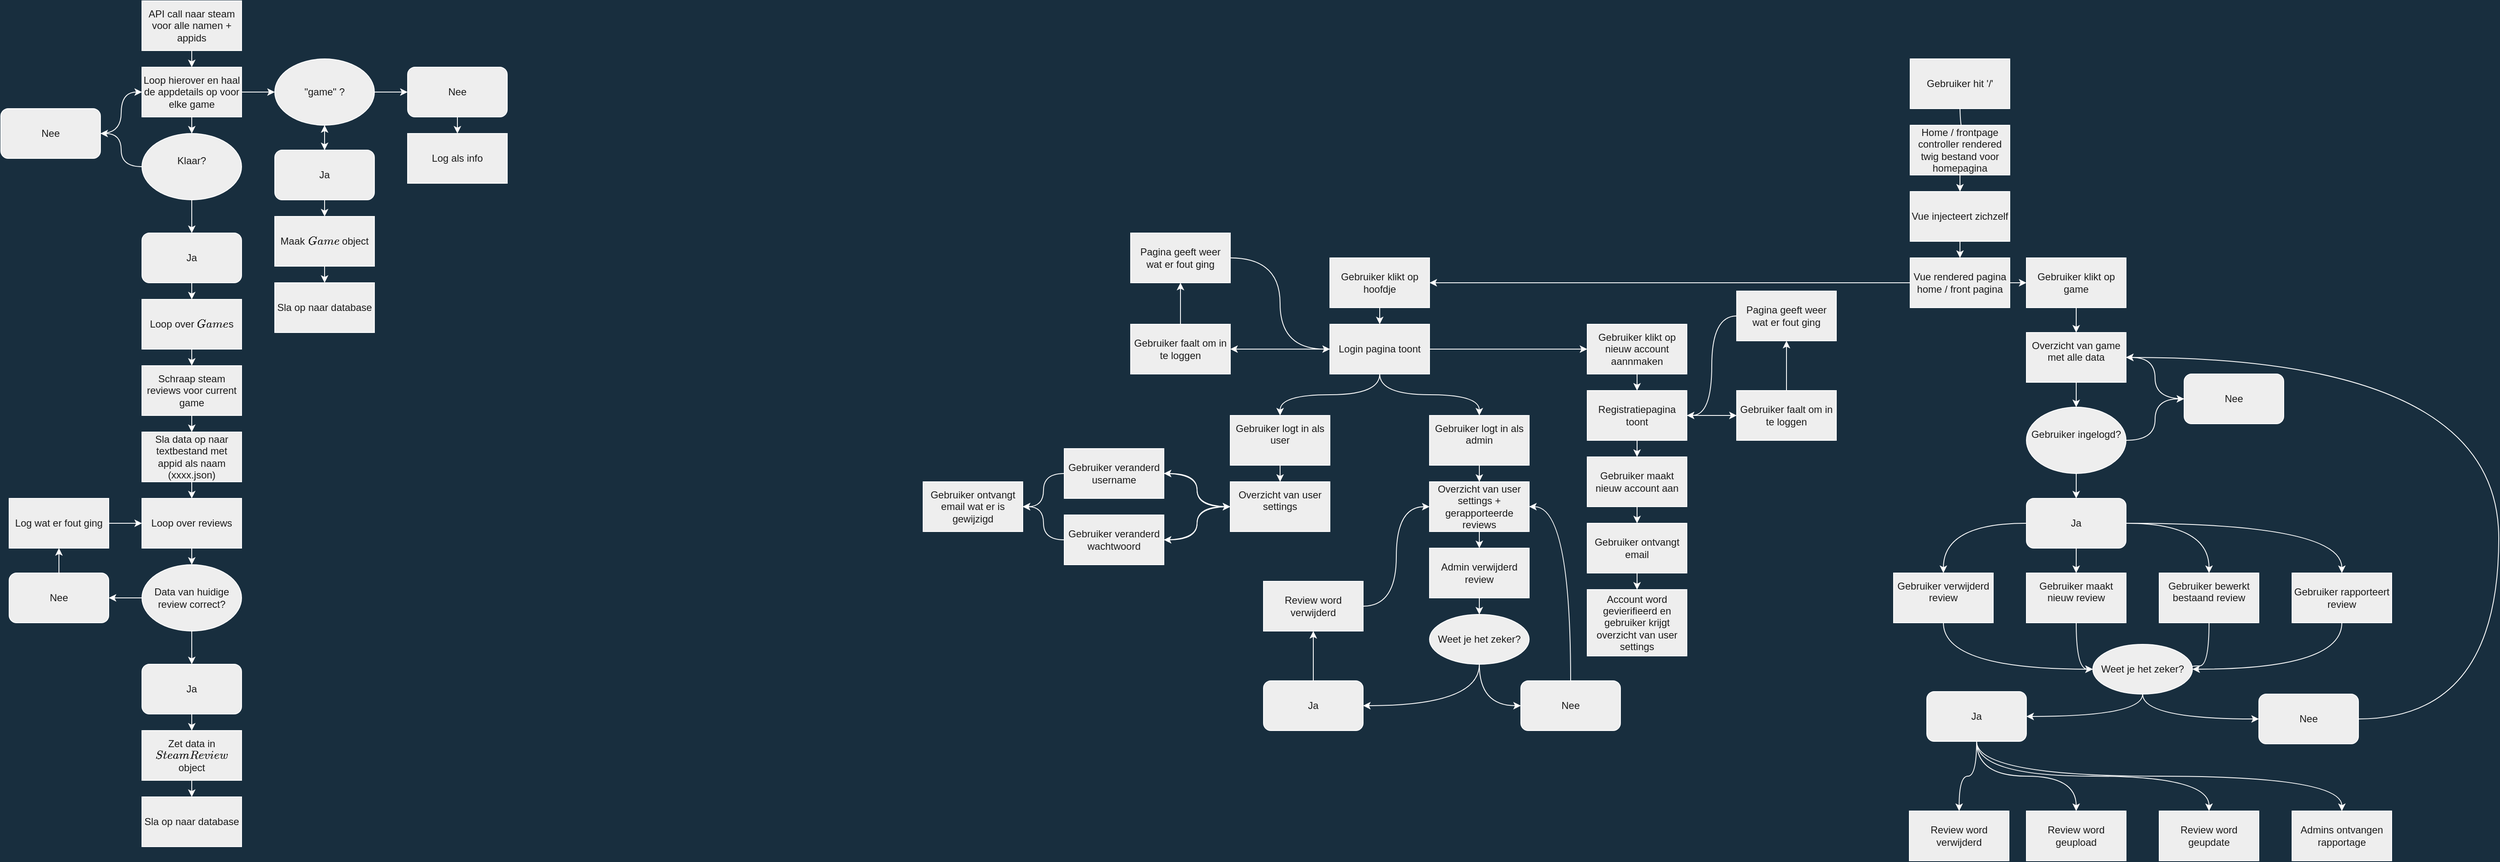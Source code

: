 <mxfile version="20.3.3" type="device"><diagram id="C5RBs43oDa-KdzZeNtuy" name="Page-1"><mxGraphModel dx="2031" dy="1131" grid="0" gridSize="10" guides="1" tooltips="1" connect="1" arrows="1" fold="1" page="1" pageScale="1" pageWidth="4681" pageHeight="3300" background="#182E3E" math="0" shadow="0"><root><mxCell id="WIyWlLk6GJQsqaUBKTNV-0"/><mxCell id="WIyWlLk6GJQsqaUBKTNV-1" parent="WIyWlLk6GJQsqaUBKTNV-0"/><mxCell id="2eg6eERZm21hRDoab48E-3" style="edgeStyle=orthogonalEdgeStyle;rounded=0;orthogonalLoop=1;jettySize=auto;html=1;entryX=0.5;entryY=0;entryDx=0;entryDy=0;strokeColor=#FFFFFF;fontColor=#FFFFFF;labelBackgroundColor=#182E3E;curved=1;" parent="WIyWlLk6GJQsqaUBKTNV-1" source="2eg6eERZm21hRDoab48E-1" target="2eg6eERZm21hRDoab48E-2" edge="1"><mxGeometry relative="1" as="geometry"/></mxCell><mxCell id="2eg6eERZm21hRDoab48E-1" value="API call naar steam voor alle namen + appids" style="rounded=0;whiteSpace=wrap;html=1;strokeColor=#FFFFFF;fontColor=#1A1A1A;fillColor=#EEEEEE;" parent="WIyWlLk6GJQsqaUBKTNV-1" vertex="1"><mxGeometry x="400" y="40" width="120" height="60" as="geometry"/></mxCell><mxCell id="2eg6eERZm21hRDoab48E-9" style="edgeStyle=orthogonalEdgeStyle;rounded=0;orthogonalLoop=1;jettySize=auto;html=1;strokeColor=#FFFFFF;fontColor=#FFFFFF;labelBackgroundColor=#182E3E;curved=1;" parent="WIyWlLk6GJQsqaUBKTNV-1" source="2eg6eERZm21hRDoab48E-2" target="2eg6eERZm21hRDoab48E-4" edge="1"><mxGeometry relative="1" as="geometry"/></mxCell><mxCell id="2eg6eERZm21hRDoab48E-24" style="edgeStyle=orthogonalEdgeStyle;rounded=0;orthogonalLoop=1;jettySize=auto;html=1;strokeColor=#FFFFFF;fontColor=#FFFFFF;labelBackgroundColor=#182E3E;curved=1;" parent="WIyWlLk6GJQsqaUBKTNV-1" source="2eg6eERZm21hRDoab48E-2" target="2eg6eERZm21hRDoab48E-19" edge="1"><mxGeometry relative="1" as="geometry"/></mxCell><mxCell id="2eg6eERZm21hRDoab48E-2" value="Loop hierover en haal de appdetails op voor elke game" style="rounded=0;whiteSpace=wrap;html=1;strokeColor=#FFFFFF;fontColor=#1A1A1A;fillColor=#EEEEEE;" parent="WIyWlLk6GJQsqaUBKTNV-1" vertex="1"><mxGeometry x="400" y="120" width="120" height="60" as="geometry"/></mxCell><mxCell id="2eg6eERZm21hRDoab48E-7" style="edgeStyle=orthogonalEdgeStyle;rounded=0;orthogonalLoop=1;jettySize=auto;html=1;entryX=0;entryY=0.5;entryDx=0;entryDy=0;strokeColor=#FFFFFF;fontColor=#FFFFFF;labelBackgroundColor=#182E3E;curved=1;" parent="WIyWlLk6GJQsqaUBKTNV-1" source="2eg6eERZm21hRDoab48E-4" target="2eg6eERZm21hRDoab48E-6" edge="1"><mxGeometry relative="1" as="geometry"/></mxCell><mxCell id="2eg6eERZm21hRDoab48E-18" style="edgeStyle=orthogonalEdgeStyle;rounded=0;orthogonalLoop=1;jettySize=auto;html=1;strokeColor=#FFFFFF;fontColor=#FFFFFF;labelBackgroundColor=#182E3E;curved=1;" parent="WIyWlLk6GJQsqaUBKTNV-1" source="2eg6eERZm21hRDoab48E-4" target="2eg6eERZm21hRDoab48E-5" edge="1"><mxGeometry relative="1" as="geometry"/></mxCell><mxCell id="2eg6eERZm21hRDoab48E-4" value="&quot;game&quot; ?" style="ellipse;whiteSpace=wrap;html=1;strokeColor=#FFFFFF;fontColor=#1A1A1A;fillColor=#EEEEEE;" parent="WIyWlLk6GJQsqaUBKTNV-1" vertex="1"><mxGeometry x="560" y="110" width="120" height="80" as="geometry"/></mxCell><mxCell id="2eg6eERZm21hRDoab48E-15" style="edgeStyle=orthogonalEdgeStyle;rounded=0;orthogonalLoop=1;jettySize=auto;html=1;strokeColor=#FFFFFF;fontColor=#FFFFFF;labelBackgroundColor=#182E3E;curved=1;" parent="WIyWlLk6GJQsqaUBKTNV-1" source="2eg6eERZm21hRDoab48E-5" target="2eg6eERZm21hRDoab48E-13" edge="1"><mxGeometry relative="1" as="geometry"/></mxCell><mxCell id="2eg6eERZm21hRDoab48E-17" value="" style="edgeStyle=orthogonalEdgeStyle;rounded=0;orthogonalLoop=1;jettySize=auto;html=1;strokeColor=#FFFFFF;fontColor=#FFFFFF;labelBackgroundColor=#182E3E;curved=1;" parent="WIyWlLk6GJQsqaUBKTNV-1" source="2eg6eERZm21hRDoab48E-5" target="2eg6eERZm21hRDoab48E-4" edge="1"><mxGeometry relative="1" as="geometry"/></mxCell><mxCell id="2eg6eERZm21hRDoab48E-5" value="Ja" style="rounded=1;whiteSpace=wrap;html=1;strokeColor=#FFFFFF;fontColor=#1A1A1A;fillColor=#EEEEEE;" parent="WIyWlLk6GJQsqaUBKTNV-1" vertex="1"><mxGeometry x="560" y="220" width="120" height="60" as="geometry"/></mxCell><mxCell id="2eg6eERZm21hRDoab48E-66" style="edgeStyle=orthogonalEdgeStyle;rounded=0;orthogonalLoop=1;jettySize=auto;html=1;strokeColor=#FFFFFF;fontColor=#FFFFFF;labelBackgroundColor=#182E3E;curved=1;" parent="WIyWlLk6GJQsqaUBKTNV-1" source="2eg6eERZm21hRDoab48E-6" target="2eg6eERZm21hRDoab48E-65" edge="1"><mxGeometry relative="1" as="geometry"/></mxCell><mxCell id="2eg6eERZm21hRDoab48E-6" value="Nee" style="rounded=1;whiteSpace=wrap;html=1;strokeColor=#FFFFFF;fontColor=#1A1A1A;fillColor=#EEEEEE;" parent="WIyWlLk6GJQsqaUBKTNV-1" vertex="1"><mxGeometry x="720" y="120" width="120" height="60" as="geometry"/></mxCell><mxCell id="2eg6eERZm21hRDoab48E-16" style="edgeStyle=orthogonalEdgeStyle;rounded=0;orthogonalLoop=1;jettySize=auto;html=1;entryX=0.5;entryY=0;entryDx=0;entryDy=0;strokeColor=#FFFFFF;fontColor=#FFFFFF;labelBackgroundColor=#182E3E;curved=1;" parent="WIyWlLk6GJQsqaUBKTNV-1" source="2eg6eERZm21hRDoab48E-13" target="2eg6eERZm21hRDoab48E-14" edge="1"><mxGeometry relative="1" as="geometry"/></mxCell><mxCell id="2eg6eERZm21hRDoab48E-13" value="Maak `Game` object" style="whiteSpace=wrap;html=1;strokeColor=#FFFFFF;fontColor=#1A1A1A;fillColor=#EEEEEE;" parent="WIyWlLk6GJQsqaUBKTNV-1" vertex="1"><mxGeometry x="560" y="300" width="120" height="60" as="geometry"/></mxCell><mxCell id="2eg6eERZm21hRDoab48E-14" value="Sla op naar database" style="whiteSpace=wrap;html=1;strokeColor=#FFFFFF;fontColor=#1A1A1A;fillColor=#EEEEEE;" parent="WIyWlLk6GJQsqaUBKTNV-1" vertex="1"><mxGeometry x="560" y="380" width="120" height="60" as="geometry"/></mxCell><mxCell id="2eg6eERZm21hRDoab48E-22" style="edgeStyle=orthogonalEdgeStyle;rounded=0;orthogonalLoop=1;jettySize=auto;html=1;strokeColor=#FFFFFF;fontColor=#FFFFFF;labelBackgroundColor=#182E3E;curved=1;" parent="WIyWlLk6GJQsqaUBKTNV-1" source="2eg6eERZm21hRDoab48E-19" target="2eg6eERZm21hRDoab48E-21" edge="1"><mxGeometry relative="1" as="geometry"/></mxCell><mxCell id="2eg6eERZm21hRDoab48E-27" style="edgeStyle=orthogonalEdgeStyle;rounded=0;orthogonalLoop=1;jettySize=auto;html=1;strokeColor=#FFFFFF;fontColor=#FFFFFF;labelBackgroundColor=#182E3E;curved=1;" parent="WIyWlLk6GJQsqaUBKTNV-1" source="2eg6eERZm21hRDoab48E-19" target="2eg6eERZm21hRDoab48E-20" edge="1"><mxGeometry relative="1" as="geometry"/></mxCell><mxCell id="2eg6eERZm21hRDoab48E-19" value="&lt;div&gt;Klaar?&lt;/div&gt;&lt;div&gt;&lt;br&gt;&lt;/div&gt;" style="ellipse;whiteSpace=wrap;html=1;strokeColor=#FFFFFF;fontColor=#1A1A1A;fillColor=#EEEEEE;" parent="WIyWlLk6GJQsqaUBKTNV-1" vertex="1"><mxGeometry x="400" y="200" width="120" height="80" as="geometry"/></mxCell><mxCell id="2eg6eERZm21hRDoab48E-30" style="edgeStyle=orthogonalEdgeStyle;rounded=0;orthogonalLoop=1;jettySize=auto;html=1;strokeColor=#FFFFFF;fontColor=#FFFFFF;labelBackgroundColor=#182E3E;curved=1;" parent="WIyWlLk6GJQsqaUBKTNV-1" source="2eg6eERZm21hRDoab48E-20" target="2eg6eERZm21hRDoab48E-29" edge="1"><mxGeometry relative="1" as="geometry"/></mxCell><mxCell id="2eg6eERZm21hRDoab48E-20" value="Ja" style="rounded=1;whiteSpace=wrap;html=1;strokeColor=#FFFFFF;fontColor=#1A1A1A;fillColor=#EEEEEE;" parent="WIyWlLk6GJQsqaUBKTNV-1" vertex="1"><mxGeometry x="400" y="320" width="120" height="60" as="geometry"/></mxCell><mxCell id="2eg6eERZm21hRDoab48E-64" style="edgeStyle=orthogonalEdgeStyle;rounded=0;orthogonalLoop=1;jettySize=auto;html=1;entryX=0;entryY=0.5;entryDx=0;entryDy=0;strokeColor=#FFFFFF;fontColor=#FFFFFF;labelBackgroundColor=#182E3E;curved=1;" parent="WIyWlLk6GJQsqaUBKTNV-1" source="2eg6eERZm21hRDoab48E-21" target="2eg6eERZm21hRDoab48E-2" edge="1"><mxGeometry relative="1" as="geometry"/></mxCell><mxCell id="2eg6eERZm21hRDoab48E-21" value="Nee" style="rounded=1;whiteSpace=wrap;html=1;strokeColor=#FFFFFF;fontColor=#1A1A1A;fillColor=#EEEEEE;" parent="WIyWlLk6GJQsqaUBKTNV-1" vertex="1"><mxGeometry x="230" y="170" width="120" height="60" as="geometry"/></mxCell><mxCell id="2eg6eERZm21hRDoab48E-32" style="edgeStyle=orthogonalEdgeStyle;rounded=0;orthogonalLoop=1;jettySize=auto;html=1;strokeColor=#FFFFFF;fontColor=#FFFFFF;labelBackgroundColor=#182E3E;curved=1;" parent="WIyWlLk6GJQsqaUBKTNV-1" source="2eg6eERZm21hRDoab48E-29" target="2eg6eERZm21hRDoab48E-31" edge="1"><mxGeometry relative="1" as="geometry"/></mxCell><mxCell id="2eg6eERZm21hRDoab48E-29" value="Loop over `Game`s" style="whiteSpace=wrap;html=1;strokeColor=#FFFFFF;fontColor=#1A1A1A;fillColor=#EEEEEE;" parent="WIyWlLk6GJQsqaUBKTNV-1" vertex="1"><mxGeometry x="400" y="400" width="120" height="60" as="geometry"/></mxCell><mxCell id="2eg6eERZm21hRDoab48E-40" style="edgeStyle=orthogonalEdgeStyle;rounded=0;orthogonalLoop=1;jettySize=auto;html=1;strokeColor=#FFFFFF;fontColor=#FFFFFF;labelBackgroundColor=#182E3E;curved=1;" parent="WIyWlLk6GJQsqaUBKTNV-1" source="2eg6eERZm21hRDoab48E-31" edge="1"><mxGeometry relative="1" as="geometry"><mxPoint x="460" y="560" as="targetPoint"/></mxGeometry></mxCell><mxCell id="2eg6eERZm21hRDoab48E-31" value="Schraap steam reviews voor current game" style="rounded=0;whiteSpace=wrap;html=1;strokeColor=#FFFFFF;fontColor=#1A1A1A;fillColor=#EEEEEE;" parent="WIyWlLk6GJQsqaUBKTNV-1" vertex="1"><mxGeometry x="400" y="480" width="120" height="60" as="geometry"/></mxCell><mxCell id="2eg6eERZm21hRDoab48E-38" style="edgeStyle=orthogonalEdgeStyle;rounded=0;orthogonalLoop=1;jettySize=auto;html=1;strokeColor=#FFFFFF;fontColor=#FFFFFF;labelBackgroundColor=#182E3E;curved=1;" parent="WIyWlLk6GJQsqaUBKTNV-1" edge="1"><mxGeometry relative="1" as="geometry"><mxPoint x="460" y="640" as="sourcePoint"/></mxGeometry></mxCell><mxCell id="2eg6eERZm21hRDoab48E-41" style="edgeStyle=orthogonalEdgeStyle;rounded=0;orthogonalLoop=1;jettySize=auto;html=1;strokeColor=#FFFFFF;fontColor=#FFFFFF;labelBackgroundColor=#182E3E;curved=1;" parent="WIyWlLk6GJQsqaUBKTNV-1" edge="1"><mxGeometry relative="1" as="geometry"><mxPoint x="360" y="600" as="targetPoint"/></mxGeometry></mxCell><mxCell id="2eg6eERZm21hRDoab48E-46" style="edgeStyle=orthogonalEdgeStyle;rounded=0;orthogonalLoop=1;jettySize=auto;html=1;strokeColor=#FFFFFF;fontColor=#FFFFFF;labelBackgroundColor=#182E3E;curved=1;" parent="WIyWlLk6GJQsqaUBKTNV-1" source="2eg6eERZm21hRDoab48E-44" target="2eg6eERZm21hRDoab48E-45" edge="1"><mxGeometry relative="1" as="geometry"/></mxCell><mxCell id="2eg6eERZm21hRDoab48E-44" value="Sla data op naar textbestand met appid als naam (xxxx.json)" style="rounded=0;whiteSpace=wrap;html=1;strokeColor=#FFFFFF;fontColor=#1A1A1A;fillColor=#EEEEEE;" parent="WIyWlLk6GJQsqaUBKTNV-1" vertex="1"><mxGeometry x="400" y="560" width="120" height="60" as="geometry"/></mxCell><mxCell id="2eg6eERZm21hRDoab48E-49" style="edgeStyle=orthogonalEdgeStyle;rounded=0;orthogonalLoop=1;jettySize=auto;html=1;strokeColor=#FFFFFF;fontColor=#FFFFFF;labelBackgroundColor=#182E3E;curved=1;" parent="WIyWlLk6GJQsqaUBKTNV-1" source="2eg6eERZm21hRDoab48E-45" target="2eg6eERZm21hRDoab48E-48" edge="1"><mxGeometry relative="1" as="geometry"/></mxCell><mxCell id="2eg6eERZm21hRDoab48E-45" value="Loop over reviews" style="rounded=0;whiteSpace=wrap;html=1;strokeColor=#FFFFFF;fontColor=#1A1A1A;fillColor=#EEEEEE;" parent="WIyWlLk6GJQsqaUBKTNV-1" vertex="1"><mxGeometry x="400" y="640" width="120" height="60" as="geometry"/></mxCell><mxCell id="2eg6eERZm21hRDoab48E-52" style="edgeStyle=orthogonalEdgeStyle;rounded=0;orthogonalLoop=1;jettySize=auto;html=1;entryX=1;entryY=0.5;entryDx=0;entryDy=0;strokeColor=#FFFFFF;fontColor=#FFFFFF;labelBackgroundColor=#182E3E;curved=1;" parent="WIyWlLk6GJQsqaUBKTNV-1" source="2eg6eERZm21hRDoab48E-48" target="2eg6eERZm21hRDoab48E-50" edge="1"><mxGeometry relative="1" as="geometry"/></mxCell><mxCell id="2eg6eERZm21hRDoab48E-57" style="edgeStyle=orthogonalEdgeStyle;rounded=0;orthogonalLoop=1;jettySize=auto;html=1;entryX=0.5;entryY=0;entryDx=0;entryDy=0;strokeColor=#FFFFFF;fontColor=#FFFFFF;labelBackgroundColor=#182E3E;curved=1;" parent="WIyWlLk6GJQsqaUBKTNV-1" source="2eg6eERZm21hRDoab48E-48" target="2eg6eERZm21hRDoab48E-55" edge="1"><mxGeometry relative="1" as="geometry"/></mxCell><mxCell id="2eg6eERZm21hRDoab48E-48" value="Data van huidige review correct?" style="ellipse;whiteSpace=wrap;html=1;strokeColor=#FFFFFF;fontColor=#1A1A1A;fillColor=#EEEEEE;" parent="WIyWlLk6GJQsqaUBKTNV-1" vertex="1"><mxGeometry x="400" y="720" width="120" height="80" as="geometry"/></mxCell><mxCell id="2eg6eERZm21hRDoab48E-53" style="edgeStyle=orthogonalEdgeStyle;rounded=0;orthogonalLoop=1;jettySize=auto;html=1;strokeColor=#FFFFFF;fontColor=#FFFFFF;labelBackgroundColor=#182E3E;curved=1;" parent="WIyWlLk6GJQsqaUBKTNV-1" source="2eg6eERZm21hRDoab48E-50" target="2eg6eERZm21hRDoab48E-51" edge="1"><mxGeometry relative="1" as="geometry"/></mxCell><mxCell id="2eg6eERZm21hRDoab48E-50" value="Nee" style="rounded=1;whiteSpace=wrap;html=1;strokeColor=#FFFFFF;fontColor=#1A1A1A;fillColor=#EEEEEE;" parent="WIyWlLk6GJQsqaUBKTNV-1" vertex="1"><mxGeometry x="240" y="730" width="120" height="60" as="geometry"/></mxCell><mxCell id="2eg6eERZm21hRDoab48E-54" style="edgeStyle=orthogonalEdgeStyle;rounded=0;orthogonalLoop=1;jettySize=auto;html=1;entryX=0;entryY=0.5;entryDx=0;entryDy=0;strokeColor=#FFFFFF;fontColor=#FFFFFF;labelBackgroundColor=#182E3E;curved=1;" parent="WIyWlLk6GJQsqaUBKTNV-1" source="2eg6eERZm21hRDoab48E-51" target="2eg6eERZm21hRDoab48E-45" edge="1"><mxGeometry relative="1" as="geometry"/></mxCell><mxCell id="2eg6eERZm21hRDoab48E-51" value="Log wat er fout ging" style="rounded=0;whiteSpace=wrap;html=1;strokeColor=#FFFFFF;fontColor=#1A1A1A;fillColor=#EEEEEE;" parent="WIyWlLk6GJQsqaUBKTNV-1" vertex="1"><mxGeometry x="240" y="640" width="120" height="60" as="geometry"/></mxCell><mxCell id="2eg6eERZm21hRDoab48E-58" style="edgeStyle=orthogonalEdgeStyle;rounded=0;orthogonalLoop=1;jettySize=auto;html=1;strokeColor=#FFFFFF;fontColor=#FFFFFF;labelBackgroundColor=#182E3E;curved=1;" parent="WIyWlLk6GJQsqaUBKTNV-1" source="2eg6eERZm21hRDoab48E-55" target="2eg6eERZm21hRDoab48E-56" edge="1"><mxGeometry relative="1" as="geometry"/></mxCell><mxCell id="2eg6eERZm21hRDoab48E-55" value="Ja" style="rounded=1;whiteSpace=wrap;html=1;strokeColor=#FFFFFF;fontColor=#1A1A1A;fillColor=#EEEEEE;" parent="WIyWlLk6GJQsqaUBKTNV-1" vertex="1"><mxGeometry x="400" y="840" width="120" height="60" as="geometry"/></mxCell><mxCell id="2eg6eERZm21hRDoab48E-60" style="edgeStyle=orthogonalEdgeStyle;rounded=0;orthogonalLoop=1;jettySize=auto;html=1;strokeColor=#FFFFFF;fontColor=#FFFFFF;labelBackgroundColor=#182E3E;curved=1;" parent="WIyWlLk6GJQsqaUBKTNV-1" source="2eg6eERZm21hRDoab48E-56" target="2eg6eERZm21hRDoab48E-59" edge="1"><mxGeometry relative="1" as="geometry"/></mxCell><mxCell id="2eg6eERZm21hRDoab48E-56" value="Zet data in `SteamReview` object" style="rounded=0;whiteSpace=wrap;html=1;strokeColor=#FFFFFF;fontColor=#1A1A1A;fillColor=#EEEEEE;" parent="WIyWlLk6GJQsqaUBKTNV-1" vertex="1"><mxGeometry x="400" y="920" width="120" height="60" as="geometry"/></mxCell><mxCell id="2eg6eERZm21hRDoab48E-59" value="Sla op naar database" style="whiteSpace=wrap;html=1;strokeColor=#FFFFFF;fontColor=#1A1A1A;fillColor=#EEEEEE;" parent="WIyWlLk6GJQsqaUBKTNV-1" vertex="1"><mxGeometry x="400" y="1000" width="120" height="60" as="geometry"/></mxCell><mxCell id="2eg6eERZm21hRDoab48E-65" value="Log als info" style="whiteSpace=wrap;html=1;strokeColor=#FFFFFF;fontColor=#1A1A1A;fillColor=#EEEEEE;" parent="WIyWlLk6GJQsqaUBKTNV-1" vertex="1"><mxGeometry x="720" y="200" width="120" height="60" as="geometry"/></mxCell><mxCell id="2eg6eERZm21hRDoab48E-72" style="edgeStyle=orthogonalEdgeStyle;rounded=0;orthogonalLoop=1;jettySize=auto;html=1;strokeColor=#FFFFFF;fontColor=#FFFFFF;labelBackgroundColor=#182E3E;curved=1;" parent="WIyWlLk6GJQsqaUBKTNV-1" target="2eg6eERZm21hRDoab48E-68" edge="1"><mxGeometry relative="1" as="geometry"><mxPoint x="2590" y="170" as="sourcePoint"/></mxGeometry></mxCell><mxCell id="2eg6eERZm21hRDoab48E-67" value="Gebruiker hit '/'" style="rounded=0;whiteSpace=wrap;html=1;strokeColor=#FFFFFF;fontColor=#1A1A1A;fillColor=#EEEEEE;" parent="WIyWlLk6GJQsqaUBKTNV-1" vertex="1"><mxGeometry x="2530" y="110" width="120" height="60" as="geometry"/></mxCell><mxCell id="2eg6eERZm21hRDoab48E-73" style="edgeStyle=orthogonalEdgeStyle;rounded=0;orthogonalLoop=1;jettySize=auto;html=1;strokeColor=#FFFFFF;fontColor=#FFFFFF;labelBackgroundColor=#182E3E;curved=1;" parent="WIyWlLk6GJQsqaUBKTNV-1" source="2eg6eERZm21hRDoab48E-68" target="2eg6eERZm21hRDoab48E-70" edge="1"><mxGeometry relative="1" as="geometry"/></mxCell><mxCell id="2eg6eERZm21hRDoab48E-68" value="Home / frontpage controller rendered twig bestand voor homepagina" style="rounded=0;whiteSpace=wrap;html=1;strokeColor=#FFFFFF;fontColor=#1A1A1A;fillColor=#EEEEEE;" parent="WIyWlLk6GJQsqaUBKTNV-1" vertex="1"><mxGeometry x="2530" y="190" width="120" height="60" as="geometry"/></mxCell><mxCell id="2eg6eERZm21hRDoab48E-74" style="edgeStyle=orthogonalEdgeStyle;rounded=0;orthogonalLoop=1;jettySize=auto;html=1;strokeColor=#FFFFFF;fontColor=#FFFFFF;labelBackgroundColor=#182E3E;curved=1;" parent="WIyWlLk6GJQsqaUBKTNV-1" source="2eg6eERZm21hRDoab48E-70" target="2eg6eERZm21hRDoab48E-71" edge="1"><mxGeometry relative="1" as="geometry"/></mxCell><mxCell id="2eg6eERZm21hRDoab48E-70" value="Vue injecteert zichzelf" style="rounded=0;whiteSpace=wrap;html=1;strokeColor=#FFFFFF;fontColor=#1A1A1A;fillColor=#EEEEEE;" parent="WIyWlLk6GJQsqaUBKTNV-1" vertex="1"><mxGeometry x="2530" y="270" width="120" height="60" as="geometry"/></mxCell><mxCell id="2eg6eERZm21hRDoab48E-77" style="edgeStyle=orthogonalEdgeStyle;rounded=0;orthogonalLoop=1;jettySize=auto;html=1;entryX=1;entryY=0.5;entryDx=0;entryDy=0;strokeColor=#FFFFFF;fontColor=#FFFFFF;labelBackgroundColor=#182E3E;curved=1;" parent="WIyWlLk6GJQsqaUBKTNV-1" source="2eg6eERZm21hRDoab48E-71" target="2eg6eERZm21hRDoab48E-76" edge="1"><mxGeometry relative="1" as="geometry"/></mxCell><mxCell id="2eg6eERZm21hRDoab48E-78" style="edgeStyle=orthogonalEdgeStyle;rounded=0;orthogonalLoop=1;jettySize=auto;html=1;strokeColor=#FFFFFF;fontColor=#FFFFFF;labelBackgroundColor=#182E3E;curved=1;" parent="WIyWlLk6GJQsqaUBKTNV-1" source="2eg6eERZm21hRDoab48E-71" target="2eg6eERZm21hRDoab48E-75" edge="1"><mxGeometry relative="1" as="geometry"/></mxCell><mxCell id="2eg6eERZm21hRDoab48E-71" value="Vue rendered pagina home / front pagina" style="whiteSpace=wrap;html=1;strokeColor=#FFFFFF;fontColor=#1A1A1A;fillColor=#EEEEEE;" parent="WIyWlLk6GJQsqaUBKTNV-1" vertex="1"><mxGeometry x="2530" y="350" width="120" height="60" as="geometry"/></mxCell><mxCell id="2eg6eERZm21hRDoab48E-88" style="edgeStyle=orthogonalEdgeStyle;rounded=0;orthogonalLoop=1;jettySize=auto;html=1;strokeColor=#FFFFFF;fontColor=#FFFFFF;labelBackgroundColor=#182E3E;curved=1;" parent="WIyWlLk6GJQsqaUBKTNV-1" source="2eg6eERZm21hRDoab48E-75" target="2eg6eERZm21hRDoab48E-87" edge="1"><mxGeometry relative="1" as="geometry"/></mxCell><mxCell id="2eg6eERZm21hRDoab48E-75" value="Gebruiker klikt op game" style="rounded=0;whiteSpace=wrap;html=1;strokeColor=#FFFFFF;fontColor=#1A1A1A;fillColor=#EEEEEE;" parent="WIyWlLk6GJQsqaUBKTNV-1" vertex="1"><mxGeometry x="2670" y="350" width="120" height="60" as="geometry"/></mxCell><mxCell id="2eg6eERZm21hRDoab48E-153" style="edgeStyle=orthogonalEdgeStyle;rounded=0;orthogonalLoop=1;jettySize=auto;html=1;strokeColor=#FFFFFF;fontColor=#FFFFFF;labelBackgroundColor=#182E3E;curved=1;" parent="WIyWlLk6GJQsqaUBKTNV-1" source="2eg6eERZm21hRDoab48E-76" target="2eg6eERZm21hRDoab48E-152" edge="1"><mxGeometry relative="1" as="geometry"/></mxCell><mxCell id="2eg6eERZm21hRDoab48E-76" value="Gebruiker klikt op hoofdje " style="whiteSpace=wrap;html=1;strokeColor=#FFFFFF;fontColor=#1A1A1A;fillColor=#EEEEEE;" parent="WIyWlLk6GJQsqaUBKTNV-1" vertex="1"><mxGeometry x="1831" y="350" width="120" height="60" as="geometry"/></mxCell><mxCell id="2eg6eERZm21hRDoab48E-86" style="edgeStyle=orthogonalEdgeStyle;rounded=0;orthogonalLoop=1;jettySize=auto;html=1;strokeColor=#FFFFFF;fontColor=#FFFFFF;labelBackgroundColor=#182E3E;curved=1;" parent="WIyWlLk6GJQsqaUBKTNV-1" source="2eg6eERZm21hRDoab48E-79" target="2eg6eERZm21hRDoab48E-84" edge="1"><mxGeometry relative="1" as="geometry"/></mxCell><mxCell id="2eg6eERZm21hRDoab48E-79" value="&lt;div&gt;Gebruiker logt in als admin&lt;/div&gt;&lt;div&gt;&lt;br&gt;&lt;/div&gt;" style="whiteSpace=wrap;html=1;strokeColor=#FFFFFF;fontColor=#1A1A1A;fillColor=#EEEEEE;" parent="WIyWlLk6GJQsqaUBKTNV-1" vertex="1"><mxGeometry x="1951" y="540" width="120" height="60" as="geometry"/></mxCell><mxCell id="2eg6eERZm21hRDoab48E-85" style="edgeStyle=orthogonalEdgeStyle;rounded=0;orthogonalLoop=1;jettySize=auto;html=1;strokeColor=#FFFFFF;fontColor=#FFFFFF;labelBackgroundColor=#182E3E;curved=1;" parent="WIyWlLk6GJQsqaUBKTNV-1" source="2eg6eERZm21hRDoab48E-80" target="2eg6eERZm21hRDoab48E-83" edge="1"><mxGeometry relative="1" as="geometry"/></mxCell><mxCell id="2eg6eERZm21hRDoab48E-80" value="&lt;div&gt;Gebruiker logt in als user&lt;/div&gt;&lt;div&gt;&lt;br&gt;&lt;/div&gt;" style="whiteSpace=wrap;html=1;strokeColor=#FFFFFF;fontColor=#1A1A1A;fillColor=#EEEEEE;" parent="WIyWlLk6GJQsqaUBKTNV-1" vertex="1"><mxGeometry x="1711" y="540" width="120" height="60" as="geometry"/></mxCell><mxCell id="2eg6eERZm21hRDoab48E-164" style="edgeStyle=orthogonalEdgeStyle;rounded=0;orthogonalLoop=1;jettySize=auto;html=1;entryX=1;entryY=0.5;entryDx=0;entryDy=0;strokeColor=#FFFFFF;fontColor=#FFFFFF;labelBackgroundColor=#182E3E;curved=1;" parent="WIyWlLk6GJQsqaUBKTNV-1" source="2eg6eERZm21hRDoab48E-83" target="2eg6eERZm21hRDoab48E-162" edge="1"><mxGeometry relative="1" as="geometry"/></mxCell><mxCell id="2eg6eERZm21hRDoab48E-165" style="edgeStyle=orthogonalEdgeStyle;rounded=0;orthogonalLoop=1;jettySize=auto;html=1;entryX=1;entryY=0.5;entryDx=0;entryDy=0;strokeColor=#FFFFFF;fontColor=#FFFFFF;labelBackgroundColor=#182E3E;curved=1;" parent="WIyWlLk6GJQsqaUBKTNV-1" source="2eg6eERZm21hRDoab48E-83" target="2eg6eERZm21hRDoab48E-163" edge="1"><mxGeometry relative="1" as="geometry"/></mxCell><mxCell id="2eg6eERZm21hRDoab48E-83" value="&lt;div&gt;Overzicht van user settings&lt;/div&gt;&lt;div&gt;&lt;br&gt;&lt;/div&gt;" style="rounded=0;whiteSpace=wrap;html=1;strokeColor=#FFFFFF;fontColor=#1A1A1A;fillColor=#EEEEEE;" parent="WIyWlLk6GJQsqaUBKTNV-1" vertex="1"><mxGeometry x="1711" y="620" width="120" height="60" as="geometry"/></mxCell><mxCell id="2eg6eERZm21hRDoab48E-135" style="edgeStyle=orthogonalEdgeStyle;rounded=0;orthogonalLoop=1;jettySize=auto;html=1;strokeColor=#FFFFFF;fontColor=#FFFFFF;labelBackgroundColor=#182E3E;curved=1;" parent="WIyWlLk6GJQsqaUBKTNV-1" source="2eg6eERZm21hRDoab48E-84" target="2eg6eERZm21hRDoab48E-134" edge="1"><mxGeometry relative="1" as="geometry"/></mxCell><mxCell id="2eg6eERZm21hRDoab48E-84" value="Overzicht van user settings + gerapporteerde reviews" style="whiteSpace=wrap;html=1;strokeColor=#FFFFFF;fontColor=#1A1A1A;fillColor=#EEEEEE;" parent="WIyWlLk6GJQsqaUBKTNV-1" vertex="1"><mxGeometry x="1951" y="620" width="120" height="60" as="geometry"/></mxCell><mxCell id="2eg6eERZm21hRDoab48E-92" style="edgeStyle=orthogonalEdgeStyle;rounded=0;orthogonalLoop=1;jettySize=auto;html=1;entryX=0.5;entryY=0;entryDx=0;entryDy=0;strokeColor=#FFFFFF;fontColor=#FFFFFF;labelBackgroundColor=#182E3E;curved=1;" parent="WIyWlLk6GJQsqaUBKTNV-1" source="2eg6eERZm21hRDoab48E-87" target="2eg6eERZm21hRDoab48E-91" edge="1"><mxGeometry relative="1" as="geometry"/></mxCell><mxCell id="2eg6eERZm21hRDoab48E-87" value="&lt;div&gt;Overzicht van game met alle data&lt;/div&gt;&lt;div&gt;&lt;br&gt;&lt;/div&gt;" style="whiteSpace=wrap;html=1;strokeColor=#FFFFFF;fontColor=#1A1A1A;fillColor=#EEEEEE;" parent="WIyWlLk6GJQsqaUBKTNV-1" vertex="1"><mxGeometry x="2670" y="440" width="120" height="60" as="geometry"/></mxCell><mxCell id="2eg6eERZm21hRDoab48E-96" style="edgeStyle=orthogonalEdgeStyle;rounded=0;orthogonalLoop=1;jettySize=auto;html=1;entryX=0;entryY=0.5;entryDx=0;entryDy=0;strokeColor=#FFFFFF;fontColor=#FFFFFF;labelBackgroundColor=#182E3E;curved=1;" parent="WIyWlLk6GJQsqaUBKTNV-1" source="2eg6eERZm21hRDoab48E-91" target="2eg6eERZm21hRDoab48E-93" edge="1"><mxGeometry relative="1" as="geometry"/></mxCell><mxCell id="2eg6eERZm21hRDoab48E-99" style="edgeStyle=orthogonalEdgeStyle;rounded=0;orthogonalLoop=1;jettySize=auto;html=1;strokeColor=#FFFFFF;fontColor=#FFFFFF;labelBackgroundColor=#182E3E;curved=1;" parent="WIyWlLk6GJQsqaUBKTNV-1" source="2eg6eERZm21hRDoab48E-91" target="2eg6eERZm21hRDoab48E-98" edge="1"><mxGeometry relative="1" as="geometry"/></mxCell><mxCell id="2eg6eERZm21hRDoab48E-91" value="&lt;div&gt;Gebruiker ingelogd?&lt;/div&gt;&lt;div&gt;&lt;br&gt;&lt;/div&gt;" style="ellipse;whiteSpace=wrap;html=1;strokeColor=#FFFFFF;fontColor=#1A1A1A;fillColor=#EEEEEE;" parent="WIyWlLk6GJQsqaUBKTNV-1" vertex="1"><mxGeometry x="2670" y="530" width="120" height="80" as="geometry"/></mxCell><mxCell id="2eg6eERZm21hRDoab48E-97" style="edgeStyle=orthogonalEdgeStyle;rounded=0;orthogonalLoop=1;jettySize=auto;html=1;entryX=1;entryY=0.5;entryDx=0;entryDy=0;strokeColor=#FFFFFF;fontColor=#FFFFFF;labelBackgroundColor=#182E3E;curved=1;" parent="WIyWlLk6GJQsqaUBKTNV-1" source="2eg6eERZm21hRDoab48E-93" target="2eg6eERZm21hRDoab48E-87" edge="1"><mxGeometry relative="1" as="geometry"/></mxCell><mxCell id="2eg6eERZm21hRDoab48E-93" value="Nee" style="rounded=1;whiteSpace=wrap;html=1;strokeColor=#FFFFFF;fontColor=#1A1A1A;fillColor=#EEEEEE;" parent="WIyWlLk6GJQsqaUBKTNV-1" vertex="1"><mxGeometry x="2860" y="490" width="120" height="60" as="geometry"/></mxCell><mxCell id="2eg6eERZm21hRDoab48E-103" style="edgeStyle=orthogonalEdgeStyle;rounded=0;orthogonalLoop=1;jettySize=auto;html=1;strokeColor=#FFFFFF;fontColor=#FFFFFF;labelBackgroundColor=#182E3E;curved=1;" parent="WIyWlLk6GJQsqaUBKTNV-1" source="2eg6eERZm21hRDoab48E-98" target="2eg6eERZm21hRDoab48E-101" edge="1"><mxGeometry relative="1" as="geometry"/></mxCell><mxCell id="2eg6eERZm21hRDoab48E-104" style="edgeStyle=orthogonalEdgeStyle;rounded=0;orthogonalLoop=1;jettySize=auto;html=1;entryX=0.5;entryY=0;entryDx=0;entryDy=0;strokeColor=#FFFFFF;fontColor=#FFFFFF;labelBackgroundColor=#182E3E;curved=1;" parent="WIyWlLk6GJQsqaUBKTNV-1" source="2eg6eERZm21hRDoab48E-98" target="2eg6eERZm21hRDoab48E-102" edge="1"><mxGeometry relative="1" as="geometry"/></mxCell><mxCell id="2eg6eERZm21hRDoab48E-105" style="edgeStyle=orthogonalEdgeStyle;rounded=0;orthogonalLoop=1;jettySize=auto;html=1;entryX=0.5;entryY=0;entryDx=0;entryDy=0;strokeColor=#FFFFFF;fontColor=#FFFFFF;labelBackgroundColor=#182E3E;curved=1;" parent="WIyWlLk6GJQsqaUBKTNV-1" source="2eg6eERZm21hRDoab48E-98" target="2eg6eERZm21hRDoab48E-100" edge="1"><mxGeometry relative="1" as="geometry"/></mxCell><mxCell id="2eg6eERZm21hRDoab48E-132" style="edgeStyle=orthogonalEdgeStyle;rounded=0;orthogonalLoop=1;jettySize=auto;html=1;entryX=0.5;entryY=0;entryDx=0;entryDy=0;strokeColor=#FFFFFF;fontColor=#FFFFFF;labelBackgroundColor=#182E3E;curved=1;" parent="WIyWlLk6GJQsqaUBKTNV-1" source="2eg6eERZm21hRDoab48E-98" target="2eg6eERZm21hRDoab48E-129" edge="1"><mxGeometry relative="1" as="geometry"/></mxCell><mxCell id="2eg6eERZm21hRDoab48E-98" value="Ja" style="rounded=1;whiteSpace=wrap;html=1;strokeColor=#FFFFFF;fontColor=#1A1A1A;fillColor=#EEEEEE;" parent="WIyWlLk6GJQsqaUBKTNV-1" vertex="1"><mxGeometry x="2670" y="640" width="120" height="60" as="geometry"/></mxCell><mxCell id="Qp-3os36UMoNgkmNj_aM-46" style="edgeStyle=orthogonalEdgeStyle;curved=1;rounded=0;orthogonalLoop=1;jettySize=auto;html=1;strokeColor=#FFFFFF;fontColor=#FFFFFF;entryX=1;entryY=0.5;entryDx=0;entryDy=0;" edge="1" parent="WIyWlLk6GJQsqaUBKTNV-1" source="2eg6eERZm21hRDoab48E-100" target="Qp-3os36UMoNgkmNj_aM-43"><mxGeometry relative="1" as="geometry"><Array as="points"><mxPoint x="2890" y="842"/><mxPoint x="2867" y="842"/><mxPoint x="2867" y="846"/></Array></mxGeometry></mxCell><mxCell id="2eg6eERZm21hRDoab48E-100" value="&lt;div&gt;Gebruiker bewerkt bestaand review&lt;/div&gt;&lt;div&gt;&lt;br&gt;&lt;/div&gt;" style="whiteSpace=wrap;html=1;strokeColor=#FFFFFF;fontColor=#1A1A1A;fillColor=#EEEEEE;" parent="WIyWlLk6GJQsqaUBKTNV-1" vertex="1"><mxGeometry x="2830" y="730" width="120" height="60" as="geometry"/></mxCell><mxCell id="Qp-3os36UMoNgkmNj_aM-47" style="edgeStyle=orthogonalEdgeStyle;curved=1;rounded=0;orthogonalLoop=1;jettySize=auto;html=1;entryX=0;entryY=0.5;entryDx=0;entryDy=0;strokeColor=#FFFFFF;fontColor=#FFFFFF;" edge="1" parent="WIyWlLk6GJQsqaUBKTNV-1" source="2eg6eERZm21hRDoab48E-101" target="Qp-3os36UMoNgkmNj_aM-43"><mxGeometry relative="1" as="geometry"/></mxCell><mxCell id="2eg6eERZm21hRDoab48E-101" value="&lt;div&gt;Gebruiker maakt nieuw review&lt;/div&gt;&lt;div&gt;&lt;br&gt;&lt;/div&gt;" style="whiteSpace=wrap;html=1;strokeColor=#FFFFFF;fontColor=#1A1A1A;fillColor=#EEEEEE;" parent="WIyWlLk6GJQsqaUBKTNV-1" vertex="1"><mxGeometry x="2670" y="730" width="120" height="60" as="geometry"/></mxCell><mxCell id="Qp-3os36UMoNgkmNj_aM-50" style="edgeStyle=orthogonalEdgeStyle;curved=1;rounded=0;orthogonalLoop=1;jettySize=auto;html=1;entryX=0;entryY=0.5;entryDx=0;entryDy=0;strokeColor=#FFFFFF;fontColor=#FFFFFF;exitX=0.5;exitY=1;exitDx=0;exitDy=0;" edge="1" parent="WIyWlLk6GJQsqaUBKTNV-1" source="2eg6eERZm21hRDoab48E-102" target="Qp-3os36UMoNgkmNj_aM-43"><mxGeometry relative="1" as="geometry"/></mxCell><mxCell id="2eg6eERZm21hRDoab48E-102" value="&lt;div&gt;Gebruiker verwijderd review&lt;/div&gt;&lt;div&gt;&lt;br&gt;&lt;/div&gt;" style="whiteSpace=wrap;html=1;strokeColor=#FFFFFF;fontColor=#1A1A1A;fillColor=#EEEEEE;" parent="WIyWlLk6GJQsqaUBKTNV-1" vertex="1"><mxGeometry x="2510" y="730" width="120" height="60" as="geometry"/></mxCell><mxCell id="2eg6eERZm21hRDoab48E-125" value="Review word geupload" style="whiteSpace=wrap;html=1;strokeColor=#FFFFFF;fontColor=#1A1A1A;fillColor=#EEEEEE;" parent="WIyWlLk6GJQsqaUBKTNV-1" vertex="1"><mxGeometry x="2670" y="1017" width="120" height="60" as="geometry"/></mxCell><mxCell id="2eg6eERZm21hRDoab48E-127" value="Review word geupdate" style="whiteSpace=wrap;html=1;strokeColor=#FFFFFF;fontColor=#1A1A1A;fillColor=#EEEEEE;" parent="WIyWlLk6GJQsqaUBKTNV-1" vertex="1"><mxGeometry x="2830" y="1017" width="120" height="60" as="geometry"/></mxCell><mxCell id="Qp-3os36UMoNgkmNj_aM-51" style="edgeStyle=orthogonalEdgeStyle;curved=1;rounded=0;orthogonalLoop=1;jettySize=auto;html=1;entryX=1;entryY=0.5;entryDx=0;entryDy=0;strokeColor=#FFFFFF;fontColor=#FFFFFF;exitX=0.5;exitY=1;exitDx=0;exitDy=0;" edge="1" parent="WIyWlLk6GJQsqaUBKTNV-1" source="2eg6eERZm21hRDoab48E-129" target="Qp-3os36UMoNgkmNj_aM-43"><mxGeometry relative="1" as="geometry"/></mxCell><mxCell id="2eg6eERZm21hRDoab48E-129" value="&lt;div&gt;Gebruiker rapporteert review&lt;/div&gt;" style="whiteSpace=wrap;html=1;strokeColor=#FFFFFF;fontColor=#1A1A1A;fillColor=#EEEEEE;" parent="WIyWlLk6GJQsqaUBKTNV-1" vertex="1"><mxGeometry x="2990" y="730" width="120" height="60" as="geometry"/></mxCell><mxCell id="2eg6eERZm21hRDoab48E-130" value="Admins ontvangen rapportage" style="whiteSpace=wrap;html=1;strokeColor=#FFFFFF;fontColor=#1A1A1A;fillColor=#EEEEEE;" parent="WIyWlLk6GJQsqaUBKTNV-1" vertex="1"><mxGeometry x="2990" y="1017" width="120" height="60" as="geometry"/></mxCell><mxCell id="2eg6eERZm21hRDoab48E-139" style="edgeStyle=orthogonalEdgeStyle;rounded=0;orthogonalLoop=1;jettySize=auto;html=1;strokeColor=#FFFFFF;fontColor=#FFFFFF;labelBackgroundColor=#182E3E;curved=1;" parent="WIyWlLk6GJQsqaUBKTNV-1" source="2eg6eERZm21hRDoab48E-134" target="2eg6eERZm21hRDoab48E-138" edge="1"><mxGeometry relative="1" as="geometry"/></mxCell><mxCell id="2eg6eERZm21hRDoab48E-134" value="Admin verwijderd review" style="whiteSpace=wrap;html=1;strokeColor=#FFFFFF;fontColor=#1A1A1A;fillColor=#EEEEEE;" parent="WIyWlLk6GJQsqaUBKTNV-1" vertex="1"><mxGeometry x="1951" y="700" width="120" height="60" as="geometry"/></mxCell><mxCell id="2eg6eERZm21hRDoab48E-146" style="edgeStyle=orthogonalEdgeStyle;rounded=0;orthogonalLoop=1;jettySize=auto;html=1;strokeColor=#FFFFFF;fontColor=#FFFFFF;labelBackgroundColor=#182E3E;curved=1;" parent="WIyWlLk6GJQsqaUBKTNV-1" source="2eg6eERZm21hRDoab48E-137" target="2eg6eERZm21hRDoab48E-145" edge="1"><mxGeometry relative="1" as="geometry"/></mxCell><mxCell id="2eg6eERZm21hRDoab48E-137" value="Ja" style="rounded=1;whiteSpace=wrap;html=1;strokeColor=#FFFFFF;fontColor=#1A1A1A;fillColor=#EEEEEE;" parent="WIyWlLk6GJQsqaUBKTNV-1" vertex="1"><mxGeometry x="1751" y="860" width="120" height="60" as="geometry"/></mxCell><mxCell id="2eg6eERZm21hRDoab48E-143" style="edgeStyle=orthogonalEdgeStyle;rounded=0;orthogonalLoop=1;jettySize=auto;html=1;entryX=0;entryY=0.5;entryDx=0;entryDy=0;strokeColor=#FFFFFF;fontColor=#FFFFFF;labelBackgroundColor=#182E3E;curved=1;" parent="WIyWlLk6GJQsqaUBKTNV-1" source="2eg6eERZm21hRDoab48E-138" target="2eg6eERZm21hRDoab48E-141" edge="1"><mxGeometry relative="1" as="geometry"/></mxCell><mxCell id="Qp-3os36UMoNgkmNj_aM-42" style="edgeStyle=orthogonalEdgeStyle;curved=1;rounded=0;orthogonalLoop=1;jettySize=auto;html=1;entryX=1;entryY=0.5;entryDx=0;entryDy=0;strokeColor=#FFFFFF;fontColor=#FFFFFF;exitX=0.5;exitY=1;exitDx=0;exitDy=0;" edge="1" parent="WIyWlLk6GJQsqaUBKTNV-1" source="2eg6eERZm21hRDoab48E-138" target="2eg6eERZm21hRDoab48E-137"><mxGeometry relative="1" as="geometry"/></mxCell><mxCell id="2eg6eERZm21hRDoab48E-138" value="&lt;div&gt;Weet je het zeker?&lt;/div&gt;" style="ellipse;whiteSpace=wrap;html=1;strokeColor=#FFFFFF;fontColor=#1A1A1A;fillColor=#EEEEEE;" parent="WIyWlLk6GJQsqaUBKTNV-1" vertex="1"><mxGeometry x="1951" y="780" width="120" height="60" as="geometry"/></mxCell><mxCell id="2eg6eERZm21hRDoab48E-142" style="edgeStyle=orthogonalEdgeStyle;rounded=0;orthogonalLoop=1;jettySize=auto;html=1;entryX=1;entryY=0.5;entryDx=0;entryDy=0;strokeColor=#FFFFFF;fontColor=#FFFFFF;labelBackgroundColor=#182E3E;curved=1;" parent="WIyWlLk6GJQsqaUBKTNV-1" source="2eg6eERZm21hRDoab48E-141" target="2eg6eERZm21hRDoab48E-84" edge="1"><mxGeometry relative="1" as="geometry"/></mxCell><mxCell id="2eg6eERZm21hRDoab48E-141" value="Nee" style="rounded=1;whiteSpace=wrap;html=1;strokeColor=#FFFFFF;fontColor=#1A1A1A;fillColor=#EEEEEE;" parent="WIyWlLk6GJQsqaUBKTNV-1" vertex="1"><mxGeometry x="2061" y="860" width="120" height="60" as="geometry"/></mxCell><mxCell id="2eg6eERZm21hRDoab48E-148" style="edgeStyle=orthogonalEdgeStyle;rounded=0;orthogonalLoop=1;jettySize=auto;html=1;entryX=0;entryY=0.5;entryDx=0;entryDy=0;strokeColor=#FFFFFF;fontColor=#FFFFFF;labelBackgroundColor=#182E3E;curved=1;" parent="WIyWlLk6GJQsqaUBKTNV-1" source="2eg6eERZm21hRDoab48E-145" target="2eg6eERZm21hRDoab48E-84" edge="1"><mxGeometry relative="1" as="geometry"/></mxCell><mxCell id="2eg6eERZm21hRDoab48E-145" value="Review word verwijderd" style="rounded=0;whiteSpace=wrap;html=1;strokeColor=#FFFFFF;fontColor=#1A1A1A;fillColor=#EEEEEE;" parent="WIyWlLk6GJQsqaUBKTNV-1" vertex="1"><mxGeometry x="1751" y="740" width="120" height="60" as="geometry"/></mxCell><mxCell id="2eg6eERZm21hRDoab48E-160" style="edgeStyle=orthogonalEdgeStyle;rounded=0;orthogonalLoop=1;jettySize=auto;html=1;strokeColor=#FFFFFF;fontColor=#FFFFFF;labelBackgroundColor=#182E3E;curved=1;" parent="WIyWlLk6GJQsqaUBKTNV-1" source="2eg6eERZm21hRDoab48E-149" target="2eg6eERZm21hRDoab48E-157" edge="1"><mxGeometry relative="1" as="geometry"/></mxCell><mxCell id="2eg6eERZm21hRDoab48E-149" value="&lt;div&gt;Gebruiker faalt om in te loggen&lt;/div&gt;" style="whiteSpace=wrap;html=1;strokeColor=#FFFFFF;fontColor=#1A1A1A;fillColor=#EEEEEE;" parent="WIyWlLk6GJQsqaUBKTNV-1" vertex="1"><mxGeometry x="1591" y="430" width="120" height="60" as="geometry"/></mxCell><mxCell id="2eg6eERZm21hRDoab48E-154" style="edgeStyle=orthogonalEdgeStyle;rounded=0;orthogonalLoop=1;jettySize=auto;html=1;entryX=0.5;entryY=0;entryDx=0;entryDy=0;strokeColor=#FFFFFF;fontColor=#FFFFFF;labelBackgroundColor=#182E3E;curved=1;" parent="WIyWlLk6GJQsqaUBKTNV-1" source="2eg6eERZm21hRDoab48E-152" target="2eg6eERZm21hRDoab48E-80" edge="1"><mxGeometry relative="1" as="geometry"/></mxCell><mxCell id="2eg6eERZm21hRDoab48E-155" style="edgeStyle=orthogonalEdgeStyle;rounded=0;orthogonalLoop=1;jettySize=auto;html=1;entryX=0.5;entryY=0;entryDx=0;entryDy=0;strokeColor=#FFFFFF;fontColor=#FFFFFF;labelBackgroundColor=#182E3E;curved=1;" parent="WIyWlLk6GJQsqaUBKTNV-1" source="2eg6eERZm21hRDoab48E-152" target="2eg6eERZm21hRDoab48E-79" edge="1"><mxGeometry relative="1" as="geometry"/></mxCell><mxCell id="2eg6eERZm21hRDoab48E-156" style="edgeStyle=orthogonalEdgeStyle;rounded=0;orthogonalLoop=1;jettySize=auto;html=1;strokeColor=#FFFFFF;fontColor=#FFFFFF;labelBackgroundColor=#182E3E;curved=1;" parent="WIyWlLk6GJQsqaUBKTNV-1" source="2eg6eERZm21hRDoab48E-152" target="2eg6eERZm21hRDoab48E-149" edge="1"><mxGeometry relative="1" as="geometry"/></mxCell><mxCell id="Qp-3os36UMoNgkmNj_aM-20" style="edgeStyle=orthogonalEdgeStyle;rounded=0;orthogonalLoop=1;jettySize=auto;html=1;strokeColor=#FFFFFF;fontColor=#FFFFFF;labelBackgroundColor=#182E3E;curved=1;" edge="1" parent="WIyWlLk6GJQsqaUBKTNV-1" source="2eg6eERZm21hRDoab48E-152" target="Qp-3os36UMoNgkmNj_aM-0"><mxGeometry relative="1" as="geometry"/></mxCell><mxCell id="2eg6eERZm21hRDoab48E-152" value="&lt;div&gt;Login pagina toont&lt;/div&gt;" style="whiteSpace=wrap;html=1;strokeColor=#FFFFFF;fontColor=#1A1A1A;fillColor=#EEEEEE;" parent="WIyWlLk6GJQsqaUBKTNV-1" vertex="1"><mxGeometry x="1831" y="430" width="120" height="60" as="geometry"/></mxCell><mxCell id="2eg6eERZm21hRDoab48E-159" style="edgeStyle=orthogonalEdgeStyle;rounded=0;orthogonalLoop=1;jettySize=auto;html=1;entryX=0;entryY=0.5;entryDx=0;entryDy=0;strokeColor=#FFFFFF;fontColor=#FFFFFF;labelBackgroundColor=#182E3E;curved=1;" parent="WIyWlLk6GJQsqaUBKTNV-1" source="2eg6eERZm21hRDoab48E-157" target="2eg6eERZm21hRDoab48E-152" edge="1"><mxGeometry relative="1" as="geometry"/></mxCell><mxCell id="2eg6eERZm21hRDoab48E-157" value="Pagina geeft weer wat er fout ging" style="whiteSpace=wrap;html=1;strokeColor=#FFFFFF;fontColor=#1A1A1A;fillColor=#EEEEEE;" parent="WIyWlLk6GJQsqaUBKTNV-1" vertex="1"><mxGeometry x="1591" y="320" width="120" height="60" as="geometry"/></mxCell><mxCell id="Qp-3os36UMoNgkmNj_aM-34" style="edgeStyle=orthogonalEdgeStyle;rounded=0;orthogonalLoop=1;jettySize=auto;html=1;entryX=0;entryY=0.5;entryDx=0;entryDy=0;strokeColor=#FFFFFF;fontColor=#FFFFFF;labelBackgroundColor=#182E3E;curved=1;" edge="1" parent="WIyWlLk6GJQsqaUBKTNV-1" source="2eg6eERZm21hRDoab48E-162" target="2eg6eERZm21hRDoab48E-83"><mxGeometry relative="1" as="geometry"/></mxCell><mxCell id="Qp-3os36UMoNgkmNj_aM-38" style="edgeStyle=orthogonalEdgeStyle;rounded=0;orthogonalLoop=1;jettySize=auto;html=1;entryX=1;entryY=0.5;entryDx=0;entryDy=0;strokeColor=#FFFFFF;fontColor=#FFFFFF;labelBackgroundColor=#182E3E;curved=1;" edge="1" parent="WIyWlLk6GJQsqaUBKTNV-1" source="2eg6eERZm21hRDoab48E-162" target="Qp-3os36UMoNgkmNj_aM-36"><mxGeometry relative="1" as="geometry"/></mxCell><mxCell id="2eg6eERZm21hRDoab48E-162" value="&lt;div&gt;Gebruiker veranderd username&lt;/div&gt;" style="whiteSpace=wrap;html=1;strokeColor=#FFFFFF;fontColor=#1A1A1A;fillColor=#EEEEEE;" parent="WIyWlLk6GJQsqaUBKTNV-1" vertex="1"><mxGeometry x="1511" y="580" width="120" height="60" as="geometry"/></mxCell><mxCell id="Qp-3os36UMoNgkmNj_aM-35" style="edgeStyle=orthogonalEdgeStyle;rounded=0;orthogonalLoop=1;jettySize=auto;html=1;strokeColor=#FFFFFF;fontColor=#FFFFFF;labelBackgroundColor=#182E3E;curved=1;" edge="1" parent="WIyWlLk6GJQsqaUBKTNV-1" source="2eg6eERZm21hRDoab48E-163" target="2eg6eERZm21hRDoab48E-83"><mxGeometry relative="1" as="geometry"/></mxCell><mxCell id="Qp-3os36UMoNgkmNj_aM-37" style="edgeStyle=orthogonalEdgeStyle;rounded=0;orthogonalLoop=1;jettySize=auto;html=1;entryX=1;entryY=0.5;entryDx=0;entryDy=0;strokeColor=#FFFFFF;fontColor=#FFFFFF;labelBackgroundColor=#182E3E;curved=1;" edge="1" parent="WIyWlLk6GJQsqaUBKTNV-1" source="2eg6eERZm21hRDoab48E-163" target="Qp-3os36UMoNgkmNj_aM-36"><mxGeometry relative="1" as="geometry"/></mxCell><mxCell id="2eg6eERZm21hRDoab48E-163" value="&lt;div&gt;Gebruiker veranderd wachtwoord&lt;/div&gt;" style="whiteSpace=wrap;html=1;strokeColor=#FFFFFF;fontColor=#1A1A1A;fillColor=#EEEEEE;" parent="WIyWlLk6GJQsqaUBKTNV-1" vertex="1"><mxGeometry x="1511" y="660" width="120" height="60" as="geometry"/></mxCell><mxCell id="Qp-3os36UMoNgkmNj_aM-59" style="edgeStyle=orthogonalEdgeStyle;curved=1;rounded=0;orthogonalLoop=1;jettySize=auto;html=1;exitX=0.5;exitY=1;exitDx=0;exitDy=0;entryX=0.5;entryY=0;entryDx=0;entryDy=0;strokeColor=#FFFFFF;fontColor=#FFFFFF;" edge="1" parent="WIyWlLk6GJQsqaUBKTNV-1" source="Qp-3os36UMoNgkmNj_aM-0" target="Qp-3os36UMoNgkmNj_aM-21"><mxGeometry relative="1" as="geometry"/></mxCell><mxCell id="Qp-3os36UMoNgkmNj_aM-0" value="Gebruiker klikt op nieuw account aannmaken" style="whiteSpace=wrap;html=1;fillColor=#EEEEEE;strokeColor=#FFFFFF;fontColor=#1A1A1A;" vertex="1" parent="WIyWlLk6GJQsqaUBKTNV-1"><mxGeometry x="2141" y="430" width="120" height="60" as="geometry"/></mxCell><mxCell id="Qp-3os36UMoNgkmNj_aM-25" style="edgeStyle=orthogonalEdgeStyle;rounded=0;orthogonalLoop=1;jettySize=auto;html=1;entryX=0;entryY=0.5;entryDx=0;entryDy=0;strokeColor=#FFFFFF;fontColor=#FFFFFF;labelBackgroundColor=#182E3E;curved=1;" edge="1" parent="WIyWlLk6GJQsqaUBKTNV-1" source="Qp-3os36UMoNgkmNj_aM-21" target="Qp-3os36UMoNgkmNj_aM-23"><mxGeometry relative="1" as="geometry"/></mxCell><mxCell id="Qp-3os36UMoNgkmNj_aM-30" style="edgeStyle=orthogonalEdgeStyle;rounded=0;orthogonalLoop=1;jettySize=auto;html=1;strokeColor=#FFFFFF;fontColor=#FFFFFF;labelBackgroundColor=#182E3E;curved=1;" edge="1" parent="WIyWlLk6GJQsqaUBKTNV-1" source="Qp-3os36UMoNgkmNj_aM-21" target="Qp-3os36UMoNgkmNj_aM-28"><mxGeometry relative="1" as="geometry"/></mxCell><mxCell id="Qp-3os36UMoNgkmNj_aM-21" value="Registratiepagina toont" style="whiteSpace=wrap;html=1;strokeColor=#FFFFFF;fontColor=#1A1A1A;fillColor=#EEEEEE;" vertex="1" parent="WIyWlLk6GJQsqaUBKTNV-1"><mxGeometry x="2141" y="510" width="120" height="60" as="geometry"/></mxCell><mxCell id="Qp-3os36UMoNgkmNj_aM-22" style="edgeStyle=orthogonalEdgeStyle;rounded=0;orthogonalLoop=1;jettySize=auto;html=1;strokeColor=#FFFFFF;fontColor=#FFFFFF;labelBackgroundColor=#182E3E;curved=1;" edge="1" source="Qp-3os36UMoNgkmNj_aM-23" target="Qp-3os36UMoNgkmNj_aM-24" parent="WIyWlLk6GJQsqaUBKTNV-1"><mxGeometry relative="1" as="geometry"/></mxCell><mxCell id="Qp-3os36UMoNgkmNj_aM-23" value="&lt;div&gt;Gebruiker faalt om in te loggen&lt;/div&gt;" style="whiteSpace=wrap;html=1;strokeColor=#FFFFFF;fontColor=#1A1A1A;fillColor=#EEEEEE;" vertex="1" parent="WIyWlLk6GJQsqaUBKTNV-1"><mxGeometry x="2321" y="510" width="120" height="60" as="geometry"/></mxCell><mxCell id="Qp-3os36UMoNgkmNj_aM-27" style="edgeStyle=orthogonalEdgeStyle;rounded=0;orthogonalLoop=1;jettySize=auto;html=1;entryX=1;entryY=0.5;entryDx=0;entryDy=0;strokeColor=#FFFFFF;fontColor=#FFFFFF;labelBackgroundColor=#182E3E;curved=1;" edge="1" parent="WIyWlLk6GJQsqaUBKTNV-1" source="Qp-3os36UMoNgkmNj_aM-24" target="Qp-3os36UMoNgkmNj_aM-21"><mxGeometry relative="1" as="geometry"/></mxCell><mxCell id="Qp-3os36UMoNgkmNj_aM-24" value="Pagina geeft weer wat er fout ging" style="whiteSpace=wrap;html=1;strokeColor=#FFFFFF;fontColor=#1A1A1A;fillColor=#EEEEEE;" vertex="1" parent="WIyWlLk6GJQsqaUBKTNV-1"><mxGeometry x="2321" y="390" width="120" height="60" as="geometry"/></mxCell><mxCell id="Qp-3os36UMoNgkmNj_aM-31" style="edgeStyle=orthogonalEdgeStyle;rounded=0;orthogonalLoop=1;jettySize=auto;html=1;strokeColor=#FFFFFF;fontColor=#FFFFFF;labelBackgroundColor=#182E3E;curved=1;" edge="1" parent="WIyWlLk6GJQsqaUBKTNV-1" source="Qp-3os36UMoNgkmNj_aM-28" target="Qp-3os36UMoNgkmNj_aM-29"><mxGeometry relative="1" as="geometry"/></mxCell><mxCell id="Qp-3os36UMoNgkmNj_aM-28" value="Gebruiker maakt nieuw account aan" style="whiteSpace=wrap;html=1;strokeColor=#FFFFFF;fontColor=#1A1A1A;fillColor=#EEEEEE;" vertex="1" parent="WIyWlLk6GJQsqaUBKTNV-1"><mxGeometry x="2141" y="590" width="120" height="60" as="geometry"/></mxCell><mxCell id="Qp-3os36UMoNgkmNj_aM-33" style="edgeStyle=orthogonalEdgeStyle;rounded=0;orthogonalLoop=1;jettySize=auto;html=1;strokeColor=#FFFFFF;fontColor=#FFFFFF;labelBackgroundColor=#182E3E;curved=1;" edge="1" parent="WIyWlLk6GJQsqaUBKTNV-1" source="Qp-3os36UMoNgkmNj_aM-29" target="Qp-3os36UMoNgkmNj_aM-32"><mxGeometry relative="1" as="geometry"/></mxCell><mxCell id="Qp-3os36UMoNgkmNj_aM-29" value="Gebruiker ontvangt email" style="whiteSpace=wrap;html=1;strokeColor=#FFFFFF;fontColor=#1A1A1A;fillColor=#EEEEEE;" vertex="1" parent="WIyWlLk6GJQsqaUBKTNV-1"><mxGeometry x="2141" y="670" width="120" height="60" as="geometry"/></mxCell><mxCell id="Qp-3os36UMoNgkmNj_aM-32" value="Account word gevierifieerd en gebruiker krijgt overzicht van user settings" style="whiteSpace=wrap;html=1;strokeColor=#FFFFFF;fontColor=#1A1A1A;fillColor=#EEEEEE;" vertex="1" parent="WIyWlLk6GJQsqaUBKTNV-1"><mxGeometry x="2141" y="750" width="120" height="80" as="geometry"/></mxCell><mxCell id="Qp-3os36UMoNgkmNj_aM-36" value="Gebruiker ontvangt email wat er is gewijzigd" style="whiteSpace=wrap;html=1;strokeColor=#FFFFFF;fontColor=#1A1A1A;fillColor=#EEEEEE;" vertex="1" parent="WIyWlLk6GJQsqaUBKTNV-1"><mxGeometry x="1341" y="620" width="120" height="60" as="geometry"/></mxCell><mxCell id="Qp-3os36UMoNgkmNj_aM-52" style="edgeStyle=orthogonalEdgeStyle;curved=1;rounded=0;orthogonalLoop=1;jettySize=auto;html=1;entryX=1;entryY=0.5;entryDx=0;entryDy=0;strokeColor=#FFFFFF;fontColor=#FFFFFF;exitX=0.5;exitY=1;exitDx=0;exitDy=0;" edge="1" parent="WIyWlLk6GJQsqaUBKTNV-1" source="Qp-3os36UMoNgkmNj_aM-43" target="Qp-3os36UMoNgkmNj_aM-44"><mxGeometry relative="1" as="geometry"/></mxCell><mxCell id="Qp-3os36UMoNgkmNj_aM-53" style="edgeStyle=orthogonalEdgeStyle;curved=1;rounded=0;orthogonalLoop=1;jettySize=auto;html=1;strokeColor=#FFFFFF;fontColor=#FFFFFF;exitX=0.5;exitY=1;exitDx=0;exitDy=0;" edge="1" parent="WIyWlLk6GJQsqaUBKTNV-1" source="Qp-3os36UMoNgkmNj_aM-43" target="Qp-3os36UMoNgkmNj_aM-45"><mxGeometry relative="1" as="geometry"/></mxCell><mxCell id="Qp-3os36UMoNgkmNj_aM-43" value="&lt;div&gt;Weet je het zeker?&lt;/div&gt;" style="ellipse;whiteSpace=wrap;html=1;strokeColor=#FFFFFF;fontColor=#1A1A1A;fillColor=#EEEEEE;" vertex="1" parent="WIyWlLk6GJQsqaUBKTNV-1"><mxGeometry x="2750" y="816" width="120" height="60" as="geometry"/></mxCell><mxCell id="Qp-3os36UMoNgkmNj_aM-54" style="edgeStyle=orthogonalEdgeStyle;curved=1;rounded=0;orthogonalLoop=1;jettySize=auto;html=1;strokeColor=#FFFFFF;fontColor=#FFFFFF;" edge="1" parent="WIyWlLk6GJQsqaUBKTNV-1" source="Qp-3os36UMoNgkmNj_aM-44" target="Qp-3os36UMoNgkmNj_aM-48"><mxGeometry relative="1" as="geometry"/></mxCell><mxCell id="Qp-3os36UMoNgkmNj_aM-55" style="edgeStyle=orthogonalEdgeStyle;curved=1;rounded=0;orthogonalLoop=1;jettySize=auto;html=1;strokeColor=#FFFFFF;fontColor=#FFFFFF;" edge="1" parent="WIyWlLk6GJQsqaUBKTNV-1" source="Qp-3os36UMoNgkmNj_aM-44" target="2eg6eERZm21hRDoab48E-125"><mxGeometry relative="1" as="geometry"/></mxCell><mxCell id="Qp-3os36UMoNgkmNj_aM-56" style="edgeStyle=orthogonalEdgeStyle;curved=1;rounded=0;orthogonalLoop=1;jettySize=auto;html=1;strokeColor=#FFFFFF;fontColor=#FFFFFF;exitX=0.5;exitY=1;exitDx=0;exitDy=0;" edge="1" parent="WIyWlLk6GJQsqaUBKTNV-1" source="Qp-3os36UMoNgkmNj_aM-44" target="2eg6eERZm21hRDoab48E-127"><mxGeometry relative="1" as="geometry"/></mxCell><mxCell id="Qp-3os36UMoNgkmNj_aM-57" style="edgeStyle=orthogonalEdgeStyle;curved=1;rounded=0;orthogonalLoop=1;jettySize=auto;html=1;entryX=0.5;entryY=0;entryDx=0;entryDy=0;strokeColor=#FFFFFF;fontColor=#FFFFFF;exitX=0.5;exitY=1;exitDx=0;exitDy=0;" edge="1" parent="WIyWlLk6GJQsqaUBKTNV-1" source="Qp-3os36UMoNgkmNj_aM-44" target="2eg6eERZm21hRDoab48E-130"><mxGeometry relative="1" as="geometry"/></mxCell><mxCell id="Qp-3os36UMoNgkmNj_aM-44" value="Ja" style="rounded=1;whiteSpace=wrap;html=1;strokeColor=#FFFFFF;fontColor=#1A1A1A;fillColor=#EEEEEE;" vertex="1" parent="WIyWlLk6GJQsqaUBKTNV-1"><mxGeometry x="2550" y="873" width="120" height="60" as="geometry"/></mxCell><mxCell id="Qp-3os36UMoNgkmNj_aM-58" style="edgeStyle=orthogonalEdgeStyle;curved=1;rounded=0;orthogonalLoop=1;jettySize=auto;html=1;entryX=1;entryY=0.5;entryDx=0;entryDy=0;strokeColor=#FFFFFF;fontColor=#FFFFFF;exitX=1;exitY=0.5;exitDx=0;exitDy=0;" edge="1" parent="WIyWlLk6GJQsqaUBKTNV-1" source="Qp-3os36UMoNgkmNj_aM-45" target="2eg6eERZm21hRDoab48E-87"><mxGeometry relative="1" as="geometry"><Array as="points"><mxPoint x="3239" y="906"/><mxPoint x="3239" y="470"/></Array></mxGeometry></mxCell><mxCell id="Qp-3os36UMoNgkmNj_aM-45" value="Nee" style="rounded=1;whiteSpace=wrap;html=1;strokeColor=#FFFFFF;fontColor=#1A1A1A;fillColor=#EEEEEE;" vertex="1" parent="WIyWlLk6GJQsqaUBKTNV-1"><mxGeometry x="2950" y="876" width="120" height="60" as="geometry"/></mxCell><mxCell id="Qp-3os36UMoNgkmNj_aM-48" value="Review word verwijderd" style="whiteSpace=wrap;html=1;strokeColor=#FFFFFF;fontColor=#1A1A1A;fillColor=#EEEEEE;" vertex="1" parent="WIyWlLk6GJQsqaUBKTNV-1"><mxGeometry x="2529" y="1017" width="120" height="60" as="geometry"/></mxCell></root></mxGraphModel></diagram></mxfile>